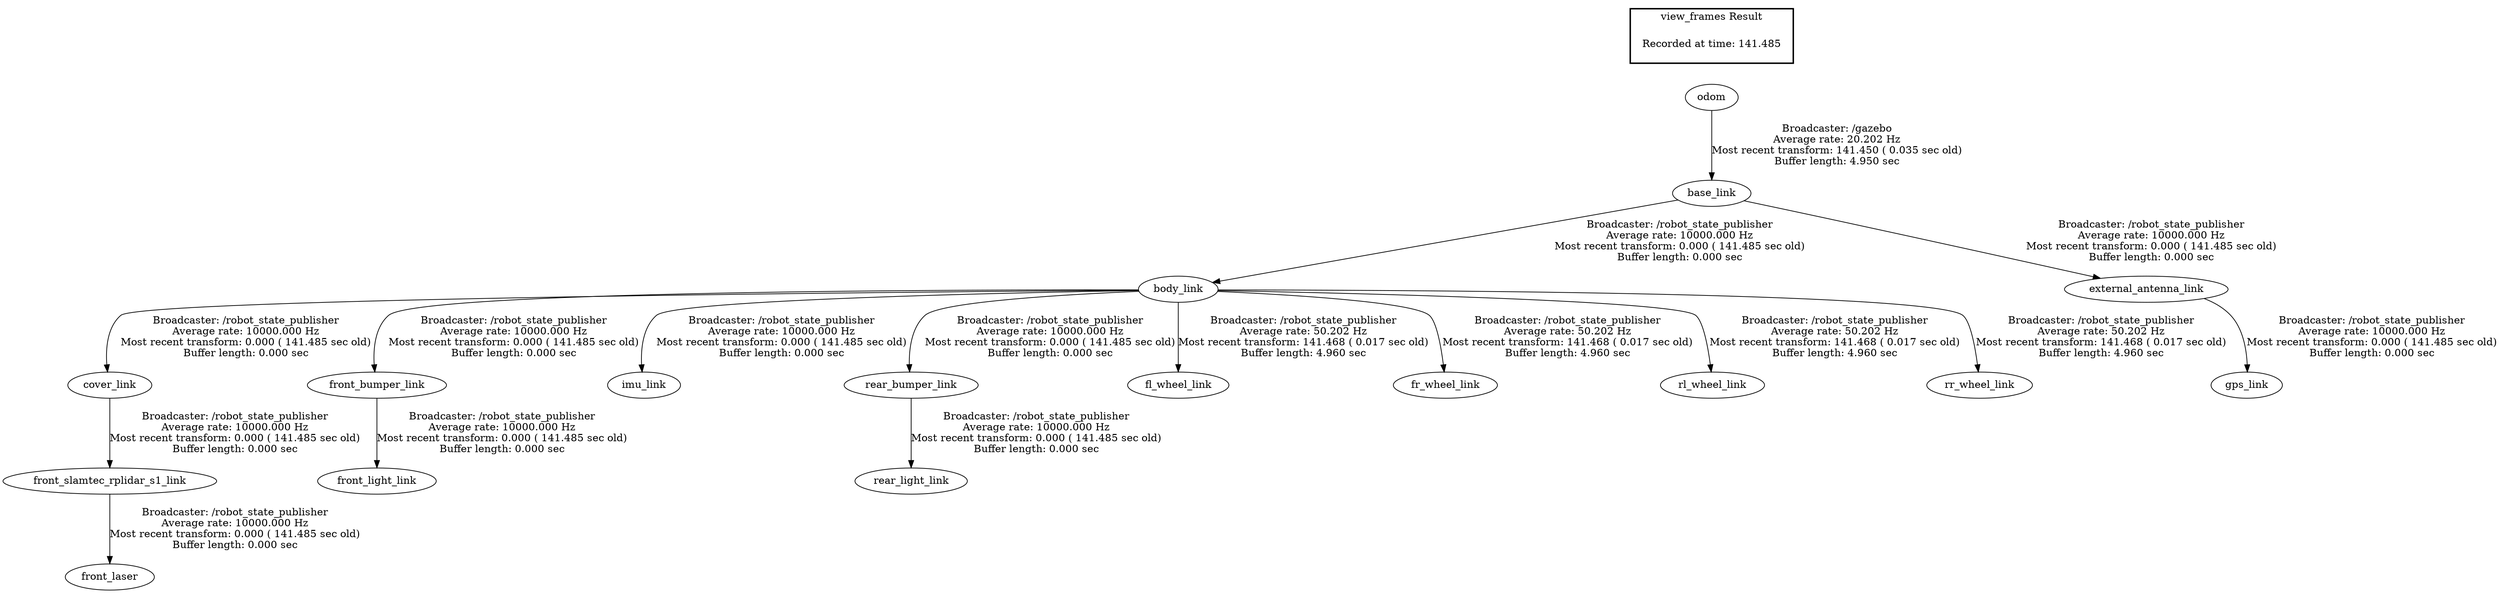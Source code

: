 digraph G {
"base_link" -> "body_link"[label="Broadcaster: /robot_state_publisher\nAverage rate: 10000.000 Hz\nMost recent transform: 0.000 ( 141.485 sec old)\nBuffer length: 0.000 sec\n"];
"odom" -> "base_link"[label="Broadcaster: /gazebo\nAverage rate: 20.202 Hz\nMost recent transform: 141.450 ( 0.035 sec old)\nBuffer length: 4.950 sec\n"];
"base_link" -> "external_antenna_link"[label="Broadcaster: /robot_state_publisher\nAverage rate: 10000.000 Hz\nMost recent transform: 0.000 ( 141.485 sec old)\nBuffer length: 0.000 sec\n"];
"body_link" -> "cover_link"[label="Broadcaster: /robot_state_publisher\nAverage rate: 10000.000 Hz\nMost recent transform: 0.000 ( 141.485 sec old)\nBuffer length: 0.000 sec\n"];
"body_link" -> "front_bumper_link"[label="Broadcaster: /robot_state_publisher\nAverage rate: 10000.000 Hz\nMost recent transform: 0.000 ( 141.485 sec old)\nBuffer length: 0.000 sec\n"];
"body_link" -> "imu_link"[label="Broadcaster: /robot_state_publisher\nAverage rate: 10000.000 Hz\nMost recent transform: 0.000 ( 141.485 sec old)\nBuffer length: 0.000 sec\n"];
"body_link" -> "rear_bumper_link"[label="Broadcaster: /robot_state_publisher\nAverage rate: 10000.000 Hz\nMost recent transform: 0.000 ( 141.485 sec old)\nBuffer length: 0.000 sec\n"];
"cover_link" -> "front_slamtec_rplidar_s1_link"[label="Broadcaster: /robot_state_publisher\nAverage rate: 10000.000 Hz\nMost recent transform: 0.000 ( 141.485 sec old)\nBuffer length: 0.000 sec\n"];
"external_antenna_link" -> "gps_link"[label="Broadcaster: /robot_state_publisher\nAverage rate: 10000.000 Hz\nMost recent transform: 0.000 ( 141.485 sec old)\nBuffer length: 0.000 sec\n"];
"front_bumper_link" -> "front_light_link"[label="Broadcaster: /robot_state_publisher\nAverage rate: 10000.000 Hz\nMost recent transform: 0.000 ( 141.485 sec old)\nBuffer length: 0.000 sec\n"];
"front_slamtec_rplidar_s1_link" -> "front_laser"[label="Broadcaster: /robot_state_publisher\nAverage rate: 10000.000 Hz\nMost recent transform: 0.000 ( 141.485 sec old)\nBuffer length: 0.000 sec\n"];
"rear_bumper_link" -> "rear_light_link"[label="Broadcaster: /robot_state_publisher\nAverage rate: 10000.000 Hz\nMost recent transform: 0.000 ( 141.485 sec old)\nBuffer length: 0.000 sec\n"];
"body_link" -> "fl_wheel_link"[label="Broadcaster: /robot_state_publisher\nAverage rate: 50.202 Hz\nMost recent transform: 141.468 ( 0.017 sec old)\nBuffer length: 4.960 sec\n"];
"body_link" -> "fr_wheel_link"[label="Broadcaster: /robot_state_publisher\nAverage rate: 50.202 Hz\nMost recent transform: 141.468 ( 0.017 sec old)\nBuffer length: 4.960 sec\n"];
"body_link" -> "rl_wheel_link"[label="Broadcaster: /robot_state_publisher\nAverage rate: 50.202 Hz\nMost recent transform: 141.468 ( 0.017 sec old)\nBuffer length: 4.960 sec\n"];
"body_link" -> "rr_wheel_link"[label="Broadcaster: /robot_state_publisher\nAverage rate: 50.202 Hz\nMost recent transform: 141.468 ( 0.017 sec old)\nBuffer length: 4.960 sec\n"];
edge [style=invis];
 subgraph cluster_legend { style=bold; color=black; label ="view_frames Result";
"Recorded at time: 141.485"[ shape=plaintext ] ;
 }->"odom";
}